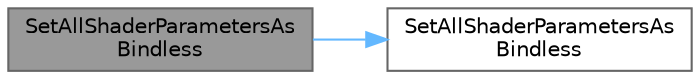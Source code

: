 digraph "SetAllShaderParametersAsBindless"
{
 // INTERACTIVE_SVG=YES
 // LATEX_PDF_SIZE
  bgcolor="transparent";
  edge [fontname=Helvetica,fontsize=10,labelfontname=Helvetica,labelfontsize=10];
  node [fontname=Helvetica,fontsize=10,shape=box,height=0.2,width=0.4];
  rankdir="LR";
  Node1 [id="Node000001",label="SetAllShaderParametersAs\lBindless",height=0.2,width=0.4,color="gray40", fillcolor="grey60", style="filled", fontcolor="black",tooltip=" "];
  Node1 -> Node2 [id="edge1_Node000001_Node000002",color="steelblue1",style="solid",tooltip=" "];
  Node2 [id="Node000002",label="SetAllShaderParametersAs\lBindless",height=0.2,width=0.4,color="grey40", fillcolor="white", style="filled",URL="$dc/d10/ShaderParameterStruct_8h.html#a28752c2300730737813a8c5901c90d62",tooltip="Set all resources described by ParametersMetadata using data from ParametersData as BindlessParameter..."];
}
